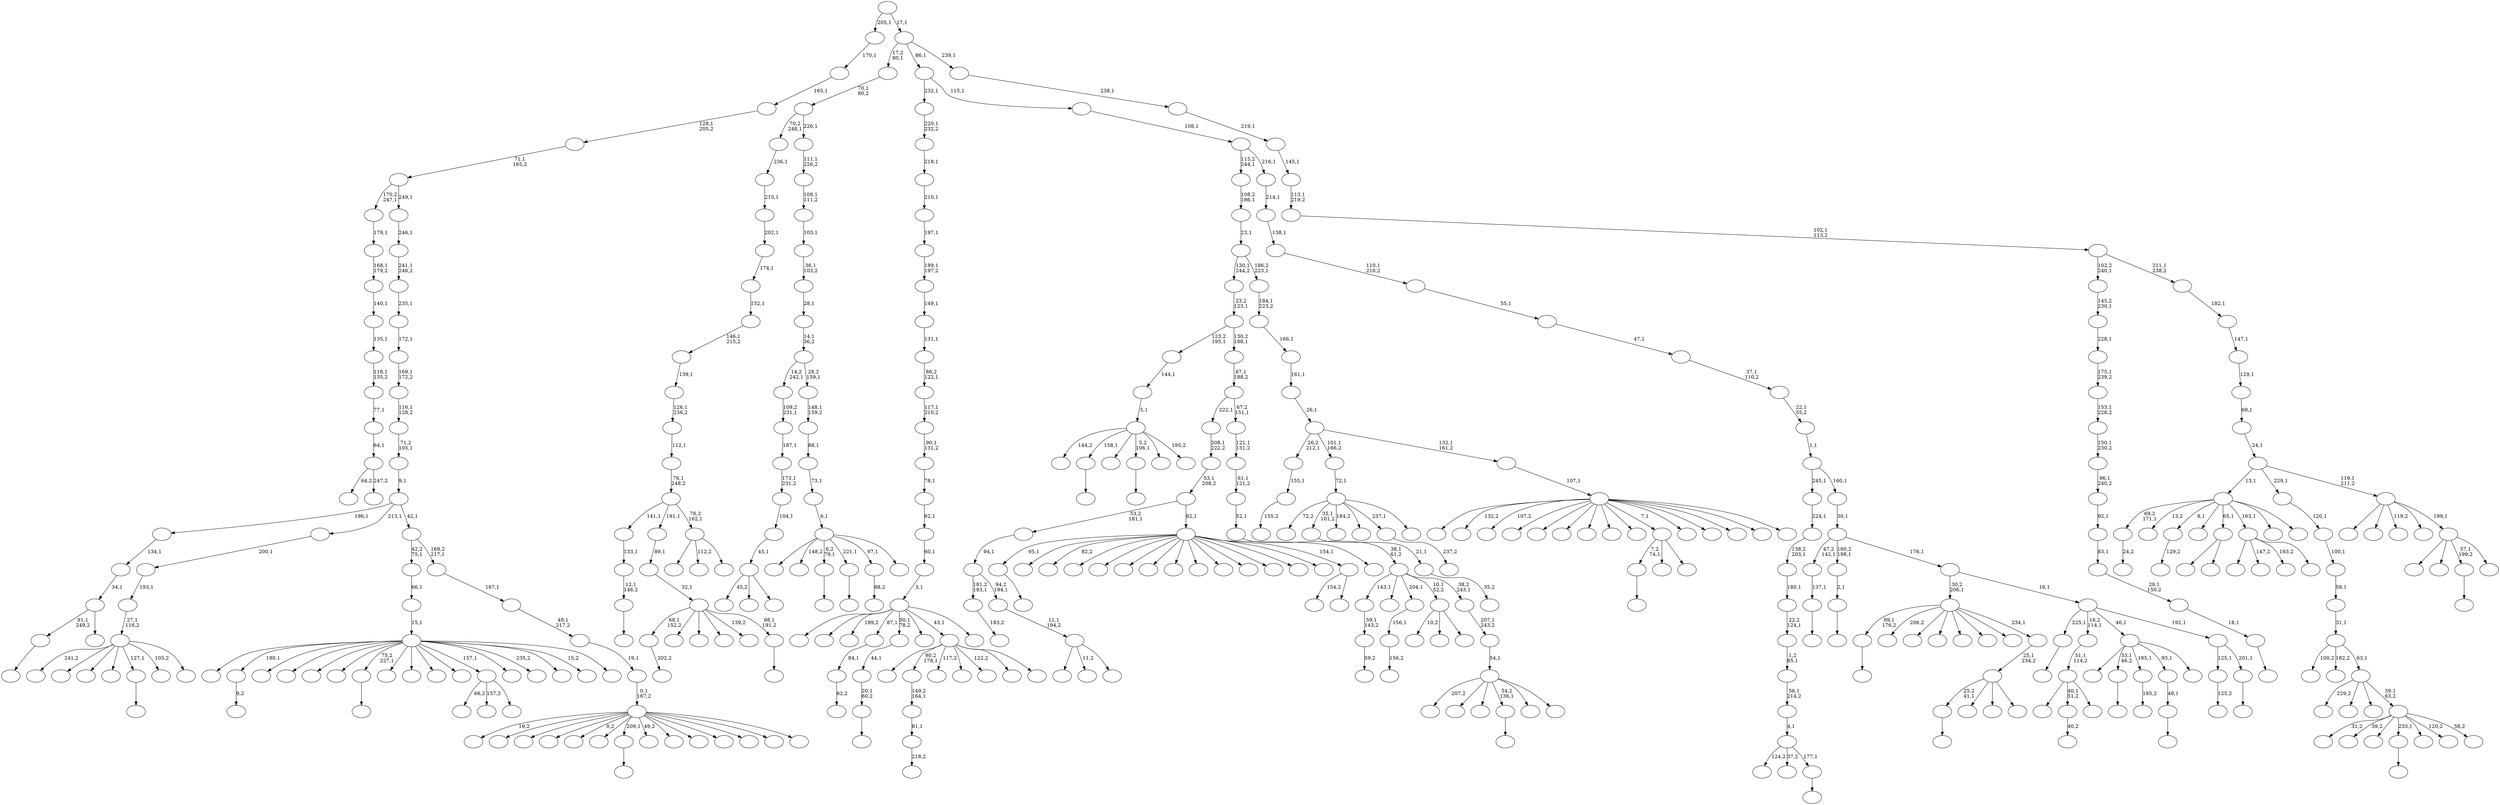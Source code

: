 digraph T {
	450 [label=""]
	449 [label=""]
	448 [label=""]
	447 [label=""]
	446 [label=""]
	445 [label=""]
	444 [label=""]
	443 [label=""]
	442 [label=""]
	441 [label=""]
	440 [label=""]
	439 [label=""]
	438 [label=""]
	437 [label=""]
	436 [label=""]
	435 [label=""]
	434 [label=""]
	433 [label=""]
	432 [label=""]
	431 [label=""]
	430 [label=""]
	429 [label=""]
	428 [label=""]
	427 [label=""]
	426 [label=""]
	425 [label=""]
	424 [label=""]
	423 [label=""]
	422 [label=""]
	421 [label=""]
	420 [label=""]
	419 [label=""]
	418 [label=""]
	417 [label=""]
	416 [label=""]
	415 [label=""]
	414 [label=""]
	413 [label=""]
	412 [label=""]
	411 [label=""]
	410 [label=""]
	409 [label=""]
	408 [label=""]
	407 [label=""]
	406 [label=""]
	405 [label=""]
	404 [label=""]
	403 [label=""]
	402 [label=""]
	401 [label=""]
	400 [label=""]
	399 [label=""]
	398 [label=""]
	397 [label=""]
	396 [label=""]
	395 [label=""]
	394 [label=""]
	393 [label=""]
	392 [label=""]
	391 [label=""]
	390 [label=""]
	389 [label=""]
	388 [label=""]
	387 [label=""]
	386 [label=""]
	385 [label=""]
	384 [label=""]
	383 [label=""]
	382 [label=""]
	381 [label=""]
	380 [label=""]
	379 [label=""]
	378 [label=""]
	377 [label=""]
	376 [label=""]
	375 [label=""]
	374 [label=""]
	373 [label=""]
	372 [label=""]
	371 [label=""]
	370 [label=""]
	369 [label=""]
	368 [label=""]
	367 [label=""]
	366 [label=""]
	365 [label=""]
	364 [label=""]
	363 [label=""]
	362 [label=""]
	361 [label=""]
	360 [label=""]
	359 [label=""]
	358 [label=""]
	357 [label=""]
	356 [label=""]
	355 [label=""]
	354 [label=""]
	353 [label=""]
	352 [label=""]
	351 [label=""]
	350 [label=""]
	349 [label=""]
	348 [label=""]
	347 [label=""]
	346 [label=""]
	345 [label=""]
	344 [label=""]
	343 [label=""]
	342 [label=""]
	341 [label=""]
	340 [label=""]
	339 [label=""]
	338 [label=""]
	337 [label=""]
	336 [label=""]
	335 [label=""]
	334 [label=""]
	333 [label=""]
	332 [label=""]
	331 [label=""]
	330 [label=""]
	329 [label=""]
	328 [label=""]
	327 [label=""]
	326 [label=""]
	325 [label=""]
	324 [label=""]
	323 [label=""]
	322 [label=""]
	321 [label=""]
	320 [label=""]
	319 [label=""]
	318 [label=""]
	317 [label=""]
	316 [label=""]
	315 [label=""]
	314 [label=""]
	313 [label=""]
	312 [label=""]
	311 [label=""]
	310 [label=""]
	309 [label=""]
	308 [label=""]
	307 [label=""]
	306 [label=""]
	305 [label=""]
	304 [label=""]
	303 [label=""]
	302 [label=""]
	301 [label=""]
	300 [label=""]
	299 [label=""]
	298 [label=""]
	297 [label=""]
	296 [label=""]
	295 [label=""]
	294 [label=""]
	293 [label=""]
	292 [label=""]
	291 [label=""]
	290 [label=""]
	289 [label=""]
	288 [label=""]
	287 [label=""]
	286 [label=""]
	285 [label=""]
	284 [label=""]
	283 [label=""]
	282 [label=""]
	281 [label=""]
	280 [label=""]
	279 [label=""]
	278 [label=""]
	277 [label=""]
	276 [label=""]
	275 [label=""]
	274 [label=""]
	273 [label=""]
	272 [label=""]
	271 [label=""]
	270 [label=""]
	269 [label=""]
	268 [label=""]
	267 [label=""]
	266 [label=""]
	265 [label=""]
	264 [label=""]
	263 [label=""]
	262 [label=""]
	261 [label=""]
	260 [label=""]
	259 [label=""]
	258 [label=""]
	257 [label=""]
	256 [label=""]
	255 [label=""]
	254 [label=""]
	253 [label=""]
	252 [label=""]
	251 [label=""]
	250 [label=""]
	249 [label=""]
	248 [label=""]
	247 [label=""]
	246 [label=""]
	245 [label=""]
	244 [label=""]
	243 [label=""]
	242 [label=""]
	241 [label=""]
	240 [label=""]
	239 [label=""]
	238 [label=""]
	237 [label=""]
	236 [label=""]
	235 [label=""]
	234 [label=""]
	233 [label=""]
	232 [label=""]
	231 [label=""]
	230 [label=""]
	229 [label=""]
	228 [label=""]
	227 [label=""]
	226 [label=""]
	225 [label=""]
	224 [label=""]
	223 [label=""]
	222 [label=""]
	221 [label=""]
	220 [label=""]
	219 [label=""]
	218 [label=""]
	217 [label=""]
	216 [label=""]
	215 [label=""]
	214 [label=""]
	213 [label=""]
	212 [label=""]
	211 [label=""]
	210 [label=""]
	209 [label=""]
	208 [label=""]
	207 [label=""]
	206 [label=""]
	205 [label=""]
	204 [label=""]
	203 [label=""]
	202 [label=""]
	201 [label=""]
	200 [label=""]
	199 [label=""]
	198 [label=""]
	197 [label=""]
	196 [label=""]
	195 [label=""]
	194 [label=""]
	193 [label=""]
	192 [label=""]
	191 [label=""]
	190 [label=""]
	189 [label=""]
	188 [label=""]
	187 [label=""]
	186 [label=""]
	185 [label=""]
	184 [label=""]
	183 [label=""]
	182 [label=""]
	181 [label=""]
	180 [label=""]
	179 [label=""]
	178 [label=""]
	177 [label=""]
	176 [label=""]
	175 [label=""]
	174 [label=""]
	173 [label=""]
	172 [label=""]
	171 [label=""]
	170 [label=""]
	169 [label=""]
	168 [label=""]
	167 [label=""]
	166 [label=""]
	165 [label=""]
	164 [label=""]
	163 [label=""]
	162 [label=""]
	161 [label=""]
	160 [label=""]
	159 [label=""]
	158 [label=""]
	157 [label=""]
	156 [label=""]
	155 [label=""]
	154 [label=""]
	153 [label=""]
	152 [label=""]
	151 [label=""]
	150 [label=""]
	149 [label=""]
	148 [label=""]
	147 [label=""]
	146 [label=""]
	145 [label=""]
	144 [label=""]
	143 [label=""]
	142 [label=""]
	141 [label=""]
	140 [label=""]
	139 [label=""]
	138 [label=""]
	137 [label=""]
	136 [label=""]
	135 [label=""]
	134 [label=""]
	133 [label=""]
	132 [label=""]
	131 [label=""]
	130 [label=""]
	129 [label=""]
	128 [label=""]
	127 [label=""]
	126 [label=""]
	125 [label=""]
	124 [label=""]
	123 [label=""]
	122 [label=""]
	121 [label=""]
	120 [label=""]
	119 [label=""]
	118 [label=""]
	117 [label=""]
	116 [label=""]
	115 [label=""]
	114 [label=""]
	113 [label=""]
	112 [label=""]
	111 [label=""]
	110 [label=""]
	109 [label=""]
	108 [label=""]
	107 [label=""]
	106 [label=""]
	105 [label=""]
	104 [label=""]
	103 [label=""]
	102 [label=""]
	101 [label=""]
	100 [label=""]
	99 [label=""]
	98 [label=""]
	97 [label=""]
	96 [label=""]
	95 [label=""]
	94 [label=""]
	93 [label=""]
	92 [label=""]
	91 [label=""]
	90 [label=""]
	89 [label=""]
	88 [label=""]
	87 [label=""]
	86 [label=""]
	85 [label=""]
	84 [label=""]
	83 [label=""]
	82 [label=""]
	81 [label=""]
	80 [label=""]
	79 [label=""]
	78 [label=""]
	77 [label=""]
	76 [label=""]
	75 [label=""]
	74 [label=""]
	73 [label=""]
	72 [label=""]
	71 [label=""]
	70 [label=""]
	69 [label=""]
	68 [label=""]
	67 [label=""]
	66 [label=""]
	65 [label=""]
	64 [label=""]
	63 [label=""]
	62 [label=""]
	61 [label=""]
	60 [label=""]
	59 [label=""]
	58 [label=""]
	57 [label=""]
	56 [label=""]
	55 [label=""]
	54 [label=""]
	53 [label=""]
	52 [label=""]
	51 [label=""]
	50 [label=""]
	49 [label=""]
	48 [label=""]
	47 [label=""]
	46 [label=""]
	45 [label=""]
	44 [label=""]
	43 [label=""]
	42 [label=""]
	41 [label=""]
	40 [label=""]
	39 [label=""]
	38 [label=""]
	37 [label=""]
	36 [label=""]
	35 [label=""]
	34 [label=""]
	33 [label=""]
	32 [label=""]
	31 [label=""]
	30 [label=""]
	29 [label=""]
	28 [label=""]
	27 [label=""]
	26 [label=""]
	25 [label=""]
	24 [label=""]
	23 [label=""]
	22 [label=""]
	21 [label=""]
	20 [label=""]
	19 [label=""]
	18 [label=""]
	17 [label=""]
	16 [label=""]
	15 [label=""]
	14 [label=""]
	13 [label=""]
	12 [label=""]
	11 [label=""]
	10 [label=""]
	9 [label=""]
	8 [label=""]
	7 [label=""]
	6 [label=""]
	5 [label=""]
	4 [label=""]
	3 [label=""]
	2 [label=""]
	1 [label=""]
	0 [label=""]
	444 -> 445 [label=""]
	440 -> 441 [label=""]
	437 -> 438 [label="24,2"]
	435 -> 436 [label=""]
	434 -> 435 [label="137,1"]
	432 -> 433 [label=""]
	427 -> 428 [label=""]
	423 -> 424 [label=""]
	416 -> 417 [label=""]
	412 -> 413 [label=""]
	407 -> 408 [label=""]
	406 -> 407 [label="18,1"]
	405 -> 406 [label="29,1\n150,2"]
	404 -> 405 [label="83,1"]
	403 -> 404 [label="92,1"]
	402 -> 403 [label="96,1\n240,2"]
	401 -> 402 [label="150,1\n230,2"]
	400 -> 401 [label="153,1\n228,2"]
	399 -> 400 [label="175,1\n239,2"]
	398 -> 399 [label="228,1"]
	397 -> 398 [label="145,2\n230,1"]
	395 -> 396 [label=""]
	387 -> 388 [label="202,2"]
	385 -> 386 [label=""]
	384 -> 385 [label="12,1\n146,2"]
	383 -> 384 [label="133,1"]
	380 -> 381 [label="9,2"]
	373 -> 374 [label=""]
	367 -> 368 [label="218,2"]
	366 -> 367 [label="81,1"]
	365 -> 366 [label="149,2\n164,1"]
	363 -> 364 [label="88,2"]
	352 -> 353 [label="125,2"]
	349 -> 350 [label="62,2"]
	348 -> 349 [label="84,1"]
	341 -> 342 [label="183,2"]
	334 -> 335 [label=""]
	329 -> 330 [label="40,2"]
	326 -> 327 [label="155,2"]
	325 -> 326 [label="155,1"]
	322 -> 323 [label=""]
	321 -> 322 [label="20,1\n60,2"]
	320 -> 321 [label="44,1"]
	318 -> 319 [label=""]
	314 -> 315 [label="35,2"]
	313 -> 314 [label="21,1"]
	306 -> 307 [label="185,2"]
	299 -> 300 [label=""]
	294 -> 420 [label="144,2"]
	294 -> 412 [label="158,1"]
	294 -> 409 [label=""]
	294 -> 395 [label="5,2\n106,1"]
	294 -> 351 [label=""]
	294 -> 295 [label="195,2"]
	293 -> 294 [label="5,1"]
	292 -> 293 [label="144,1"]
	290 -> 291 [label="129,2"]
	279 -> 280 [label=""]
	278 -> 279 [label="2,1"]
	276 -> 277 [label=""]
	274 -> 275 [label=""]
	273 -> 393 [label="124,2"]
	273 -> 301 [label="37,2"]
	273 -> 274 [label="177,1"]
	272 -> 273 [label="4,1"]
	271 -> 272 [label="56,1\n214,2"]
	270 -> 271 [label="1,2\n85,1"]
	269 -> 270 [label="22,2\n124,1"]
	268 -> 269 [label="180,1"]
	267 -> 268 [label="138,2\n203,1"]
	266 -> 267 [label="224,1"]
	264 -> 265 [label=""]
	263 -> 387 [label="68,1\n152,2"]
	263 -> 375 [label=""]
	263 -> 369 [label=""]
	263 -> 362 [label=""]
	263 -> 285 [label="139,2"]
	263 -> 264 [label="98,1\n191,2"]
	262 -> 263 [label="32,1"]
	261 -> 262 [label="89,1"]
	259 -> 260 [label=""]
	256 -> 257 [label="59,2"]
	255 -> 256 [label="59,1\n143,2"]
	248 -> 373 [label="7,2\n74,1"]
	248 -> 354 [label=""]
	248 -> 249 [label=""]
	245 -> 443 [label=""]
	245 -> 246 [label=""]
	242 -> 416 [label="91,1\n249,2"]
	242 -> 243 [label=""]
	241 -> 242 [label="34,1"]
	240 -> 241 [label="134,1"]
	237 -> 238 [label=""]
	233 -> 410 [label="45,2"]
	233 -> 302 [label=""]
	233 -> 234 [label=""]
	232 -> 233 [label="45,1"]
	231 -> 232 [label="104,1"]
	230 -> 231 [label="173,1\n231,2"]
	229 -> 230 [label="187,1"]
	228 -> 229 [label="109,2\n231,1"]
	224 -> 356 [label=""]
	224 -> 287 [label="112,2"]
	224 -> 225 [label=""]
	223 -> 383 [label="141,1"]
	223 -> 261 [label="191,1"]
	223 -> 224 [label="76,2\n162,1"]
	222 -> 223 [label="76,1\n248,2"]
	221 -> 222 [label="112,1"]
	220 -> 221 [label="126,1\n236,2"]
	219 -> 220 [label="139,1"]
	218 -> 219 [label="146,1\n215,2"]
	217 -> 218 [label="152,1"]
	216 -> 217 [label="174,1"]
	215 -> 216 [label="202,1"]
	214 -> 215 [label="215,1"]
	213 -> 214 [label="236,1"]
	210 -> 442 [label=""]
	210 -> 329 [label="40,1\n51,2"]
	210 -> 211 [label=""]
	209 -> 210 [label="51,1\n114,2"]
	206 -> 207 [label=""]
	205 -> 206 [label="48,1"]
	203 -> 449 [label=""]
	203 -> 339 [label="147,2"]
	203 -> 308 [label="163,2"]
	203 -> 204 [label=""]
	196 -> 358 [label="66,2"]
	196 -> 244 [label="157,2"]
	196 -> 197 [label=""]
	191 -> 192 [label="156,2"]
	190 -> 191 [label="156,1"]
	188 -> 189 [label="237,2"]
	179 -> 334 [label="25,2\n41,1"]
	179 -> 305 [label=""]
	179 -> 288 [label=""]
	179 -> 180 [label=""]
	178 -> 179 [label="25,1\n234,2"]
	177 -> 423 [label="99,1\n176,2"]
	177 -> 418 [label="206,2"]
	177 -> 392 [label=""]
	177 -> 357 [label=""]
	177 -> 344 [label=""]
	177 -> 282 [label=""]
	177 -> 227 [label=""]
	177 -> 178 [label="234,1"]
	170 -> 371 [label="10,2"]
	170 -> 324 [label=""]
	170 -> 171 [label=""]
	168 -> 391 [label="72,2"]
	168 -> 313 [label="35,1\n101,2"]
	168 -> 284 [label="184,2"]
	168 -> 251 [label=""]
	168 -> 188 [label="237,1"]
	168 -> 169 [label=""]
	167 -> 168 [label="72,1"]
	165 -> 166 [label=""]
	163 -> 437 [label="69,2\n171,1"]
	163 -> 309 [label="13,2"]
	163 -> 290 [label="8,1"]
	163 -> 250 [label=""]
	163 -> 245 [label="65,1"]
	163 -> 203 [label="163,1"]
	163 -> 181 [label=""]
	163 -> 164 [label=""]
	160 -> 340 [label="154,2"]
	160 -> 161 [label=""]
	158 -> 429 [label="241,2"]
	158 -> 421 [label=""]
	158 -> 370 [label=""]
	158 -> 310 [label=""]
	158 -> 299 [label="127,1"]
	158 -> 297 [label="105,2"]
	158 -> 159 [label=""]
	157 -> 158 [label="27,1\n116,2"]
	156 -> 157 [label="193,1"]
	155 -> 156 [label="200,1"]
	151 -> 152 [label=""]
	149 -> 414 [label=""]
	149 -> 377 [label="11,2"]
	149 -> 150 [label=""]
	148 -> 149 [label="11,1\n194,2"]
	147 -> 341 [label="181,2\n183,1"]
	147 -> 148 [label="94,2\n194,1"]
	146 -> 147 [label="94,1"]
	144 -> 425 [label=""]
	144 -> 380 [label="190,1"]
	144 -> 359 [label=""]
	144 -> 337 [label=""]
	144 -> 328 [label=""]
	144 -> 289 [label=""]
	144 -> 259 [label="75,2\n227,1"]
	144 -> 247 [label=""]
	144 -> 236 [label=""]
	144 -> 235 [label=""]
	144 -> 202 [label=""]
	144 -> 196 [label="157,1"]
	144 -> 185 [label=""]
	144 -> 184 [label="235,2"]
	144 -> 154 [label=""]
	144 -> 153 [label="15,2"]
	144 -> 145 [label=""]
	143 -> 144 [label="15,1"]
	142 -> 143 [label="66,1"]
	140 -> 446 [label=""]
	140 -> 440 [label="33,1\n46,2"]
	140 -> 306 [label="185,1"]
	140 -> 205 [label="93,1"]
	140 -> 141 [label=""]
	138 -> 378 [label="64,2"]
	138 -> 139 [label="247,2"]
	137 -> 138 [label="64,1"]
	136 -> 137 [label="77,1"]
	135 -> 136 [label="118,1\n135,2"]
	134 -> 135 [label="135,1"]
	133 -> 134 [label="140,1"]
	132 -> 133 [label="168,1\n179,2"]
	131 -> 132 [label="179,1"]
	128 -> 390 [label=""]
	128 -> 365 [label="90,2\n178,1"]
	128 -> 338 [label="117,2"]
	128 -> 316 [label=""]
	128 -> 226 [label="122,2"]
	128 -> 199 [label=""]
	128 -> 129 [label=""]
	126 -> 450 [label=""]
	126 -> 448 [label="148,2"]
	126 -> 444 [label="6,2\n79,1"]
	126 -> 432 [label="221,1"]
	126 -> 363 [label="97,1"]
	126 -> 127 [label=""]
	125 -> 126 [label="6,1"]
	124 -> 125 [label="73,1"]
	123 -> 124 [label="88,1"]
	122 -> 123 [label="148,1\n159,2"]
	121 -> 228 [label="14,2\n242,1"]
	121 -> 122 [label="28,2\n159,1"]
	120 -> 121 [label="14,1\n36,2"]
	119 -> 120 [label="28,1"]
	118 -> 119 [label="36,1\n103,2"]
	117 -> 118 [label="103,1"]
	116 -> 117 [label="109,1\n111,2"]
	115 -> 116 [label="111,1\n226,2"]
	114 -> 213 [label="70,2\n248,1"]
	114 -> 115 [label="226,1"]
	113 -> 114 [label="70,1\n80,2"]
	111 -> 430 [label="19,2"]
	111 -> 419 [label=""]
	111 -> 389 [label=""]
	111 -> 361 [label=""]
	111 -> 346 [label="0,2"]
	111 -> 333 [label=""]
	111 -> 318 [label="209,1"]
	111 -> 298 [label="49,2"]
	111 -> 283 [label=""]
	111 -> 186 [label=""]
	111 -> 183 [label=""]
	111 -> 176 [label=""]
	111 -> 173 [label=""]
	111 -> 112 [label=""]
	110 -> 111 [label="0,1\n167,2"]
	109 -> 110 [label="19,1"]
	108 -> 109 [label="49,1\n217,2"]
	107 -> 108 [label="167,1"]
	106 -> 142 [label="42,2\n75,1"]
	106 -> 107 [label="169,2\n217,1"]
	105 -> 240 [label="196,1"]
	105 -> 155 [label="213,1"]
	105 -> 106 [label="42,1"]
	104 -> 105 [label="9,1"]
	103 -> 104 [label="71,2\n105,1"]
	102 -> 103 [label="116,1\n128,2"]
	101 -> 102 [label="169,1\n172,2"]
	100 -> 101 [label="172,1"]
	99 -> 100 [label="235,1"]
	98 -> 99 [label="241,1\n246,2"]
	97 -> 98 [label="246,1"]
	96 -> 131 [label="170,2\n247,1"]
	96 -> 97 [label="249,1"]
	95 -> 96 [label="71,1\n165,2"]
	94 -> 95 [label="128,1\n205,2"]
	93 -> 94 [label="165,1"]
	92 -> 93 [label="170,1"]
	90 -> 427 [label="95,1"]
	90 -> 422 [label=""]
	90 -> 355 [label="82,2"]
	90 -> 336 [label=""]
	90 -> 332 [label=""]
	90 -> 312 [label=""]
	90 -> 286 [label=""]
	90 -> 253 [label=""]
	90 -> 252 [label=""]
	90 -> 200 [label=""]
	90 -> 187 [label=""]
	90 -> 175 [label=""]
	90 -> 174 [label=""]
	90 -> 172 [label=""]
	90 -> 160 [label="154,1"]
	90 -> 91 [label=""]
	89 -> 146 [label="53,2\n181,1"]
	89 -> 90 [label="82,1"]
	88 -> 89 [label="53,1\n208,2"]
	87 -> 88 [label="208,1\n222,2"]
	84 -> 311 [label="207,2"]
	84 -> 198 [label=""]
	84 -> 182 [label=""]
	84 -> 151 [label="54,2\n136,1"]
	84 -> 130 [label=""]
	84 -> 85 [label=""]
	83 -> 84 [label="54,1"]
	82 -> 83 [label="207,1\n243,2"]
	81 -> 255 [label="143,1"]
	81 -> 254 [label=""]
	81 -> 190 [label="204,1"]
	81 -> 170 [label="10,1\n52,2"]
	81 -> 82 [label="38,2\n243,1"]
	80 -> 81 [label="38,1\n61,2"]
	79 -> 80 [label="52,1"]
	78 -> 79 [label="61,1\n121,2"]
	77 -> 78 [label="121,1\n151,2"]
	76 -> 87 [label="222,1"]
	76 -> 77 [label="67,2\n151,1"]
	75 -> 76 [label="67,1\n188,2"]
	74 -> 292 [label="123,2\n195,1"]
	74 -> 75 [label="130,2\n188,1"]
	73 -> 74 [label="23,2\n123,1"]
	71 -> 447 [label=""]
	71 -> 439 [label="132,2"]
	71 -> 426 [label="107,2"]
	71 -> 415 [label=""]
	71 -> 411 [label=""]
	71 -> 379 [label=""]
	71 -> 304 [label=""]
	71 -> 303 [label=""]
	71 -> 296 [label=""]
	71 -> 248 [label="7,1"]
	71 -> 201 [label=""]
	71 -> 195 [label=""]
	71 -> 193 [label=""]
	71 -> 86 [label=""]
	71 -> 72 [label=""]
	70 -> 71 [label="107,1"]
	69 -> 325 [label="26,2\n212,1"]
	69 -> 167 [label="101,1\n166,2"]
	69 -> 70 [label="132,1\n161,2"]
	68 -> 69 [label="26,1"]
	67 -> 68 [label="161,1"]
	66 -> 67 [label="166,1"]
	65 -> 66 [label="184,1\n223,2"]
	64 -> 73 [label="130,1\n244,2"]
	64 -> 65 [label="186,2\n223,1"]
	63 -> 64 [label="23,1"]
	62 -> 63 [label="108,2\n186,1"]
	60 -> 431 [label=""]
	60 -> 382 [label=""]
	60 -> 360 [label="189,2"]
	60 -> 348 [label="87,1"]
	60 -> 320 [label="50,1\n78,2"]
	60 -> 194 [label=""]
	60 -> 128 [label="43,1"]
	60 -> 61 [label=""]
	59 -> 60 [label="3,1"]
	58 -> 59 [label="60,1"]
	57 -> 58 [label="62,1"]
	56 -> 57 [label="78,1"]
	55 -> 56 [label="90,1\n131,2"]
	54 -> 55 [label="117,1\n210,2"]
	53 -> 54 [label="86,2\n122,1"]
	52 -> 53 [label="131,1"]
	51 -> 52 [label="149,1"]
	50 -> 51 [label="189,1\n197,2"]
	49 -> 50 [label="197,1"]
	48 -> 49 [label="210,1"]
	47 -> 48 [label="218,1"]
	46 -> 47 [label="220,1\n232,2"]
	44 -> 376 [label="31,2"]
	44 -> 343 [label="39,2"]
	44 -> 281 [label=""]
	44 -> 237 [label="233,1"]
	44 -> 212 [label=""]
	44 -> 162 [label="120,2"]
	44 -> 45 [label="58,2"]
	43 -> 347 [label="229,2"]
	43 -> 345 [label=""]
	43 -> 208 [label=""]
	43 -> 44 [label="39,1\n63,2"]
	42 -> 372 [label="100,2"]
	42 -> 331 [label="182,2"]
	42 -> 43 [label="63,1"]
	41 -> 42 [label="31,1"]
	40 -> 41 [label="58,1"]
	39 -> 40 [label="100,1"]
	38 -> 39 [label="120,1"]
	34 -> 35 [label=""]
	33 -> 352 [label="125,1"]
	33 -> 34 [label="201,1"]
	32 -> 276 [label="225,1"]
	32 -> 209 [label="16,2\n114,1"]
	32 -> 140 [label="46,1"]
	32 -> 33 [label="192,1"]
	31 -> 177 [label="30,2\n206,1"]
	31 -> 32 [label="16,1"]
	30 -> 434 [label="47,2\n142,1"]
	30 -> 278 [label="160,2\n198,1"]
	30 -> 31 [label="176,1"]
	29 -> 30 [label="30,1"]
	28 -> 266 [label="245,1"]
	28 -> 29 [label="160,1"]
	27 -> 28 [label="1,1"]
	26 -> 27 [label="22,1\n55,2"]
	25 -> 26 [label="37,1\n110,2"]
	24 -> 25 [label="47,1"]
	23 -> 24 [label="55,1"]
	22 -> 23 [label="110,1\n216,2"]
	21 -> 22 [label="138,1"]
	20 -> 21 [label="214,1"]
	19 -> 62 [label="115,2\n244,1"]
	19 -> 20 [label="216,1"]
	18 -> 19 [label="108,1"]
	17 -> 46 [label="232,1"]
	17 -> 18 [label="115,1"]
	15 -> 258 [label=""]
	15 -> 239 [label=""]
	15 -> 165 [label="57,1\n199,2"]
	15 -> 16 [label=""]
	14 -> 394 [label=""]
	14 -> 317 [label=""]
	14 -> 37 [label="119,2"]
	14 -> 36 [label=""]
	14 -> 15 [label="199,1"]
	13 -> 163 [label="13,1"]
	13 -> 38 [label="229,1"]
	13 -> 14 [label="119,1\n211,2"]
	12 -> 13 [label="24,1"]
	11 -> 12 [label="69,1"]
	10 -> 11 [label="129,1"]
	9 -> 10 [label="147,1"]
	8 -> 9 [label="182,1"]
	7 -> 397 [label="102,2\n240,1"]
	7 -> 8 [label="211,1\n238,2"]
	6 -> 7 [label="102,1\n113,2"]
	5 -> 6 [label="113,1\n219,2"]
	4 -> 5 [label="145,1"]
	3 -> 4 [label="219,1"]
	2 -> 3 [label="238,1"]
	1 -> 113 [label="17,2\n80,1"]
	1 -> 17 [label="86,1"]
	1 -> 2 [label="239,1"]
	0 -> 92 [label="205,1"]
	0 -> 1 [label="17,1"]
}
